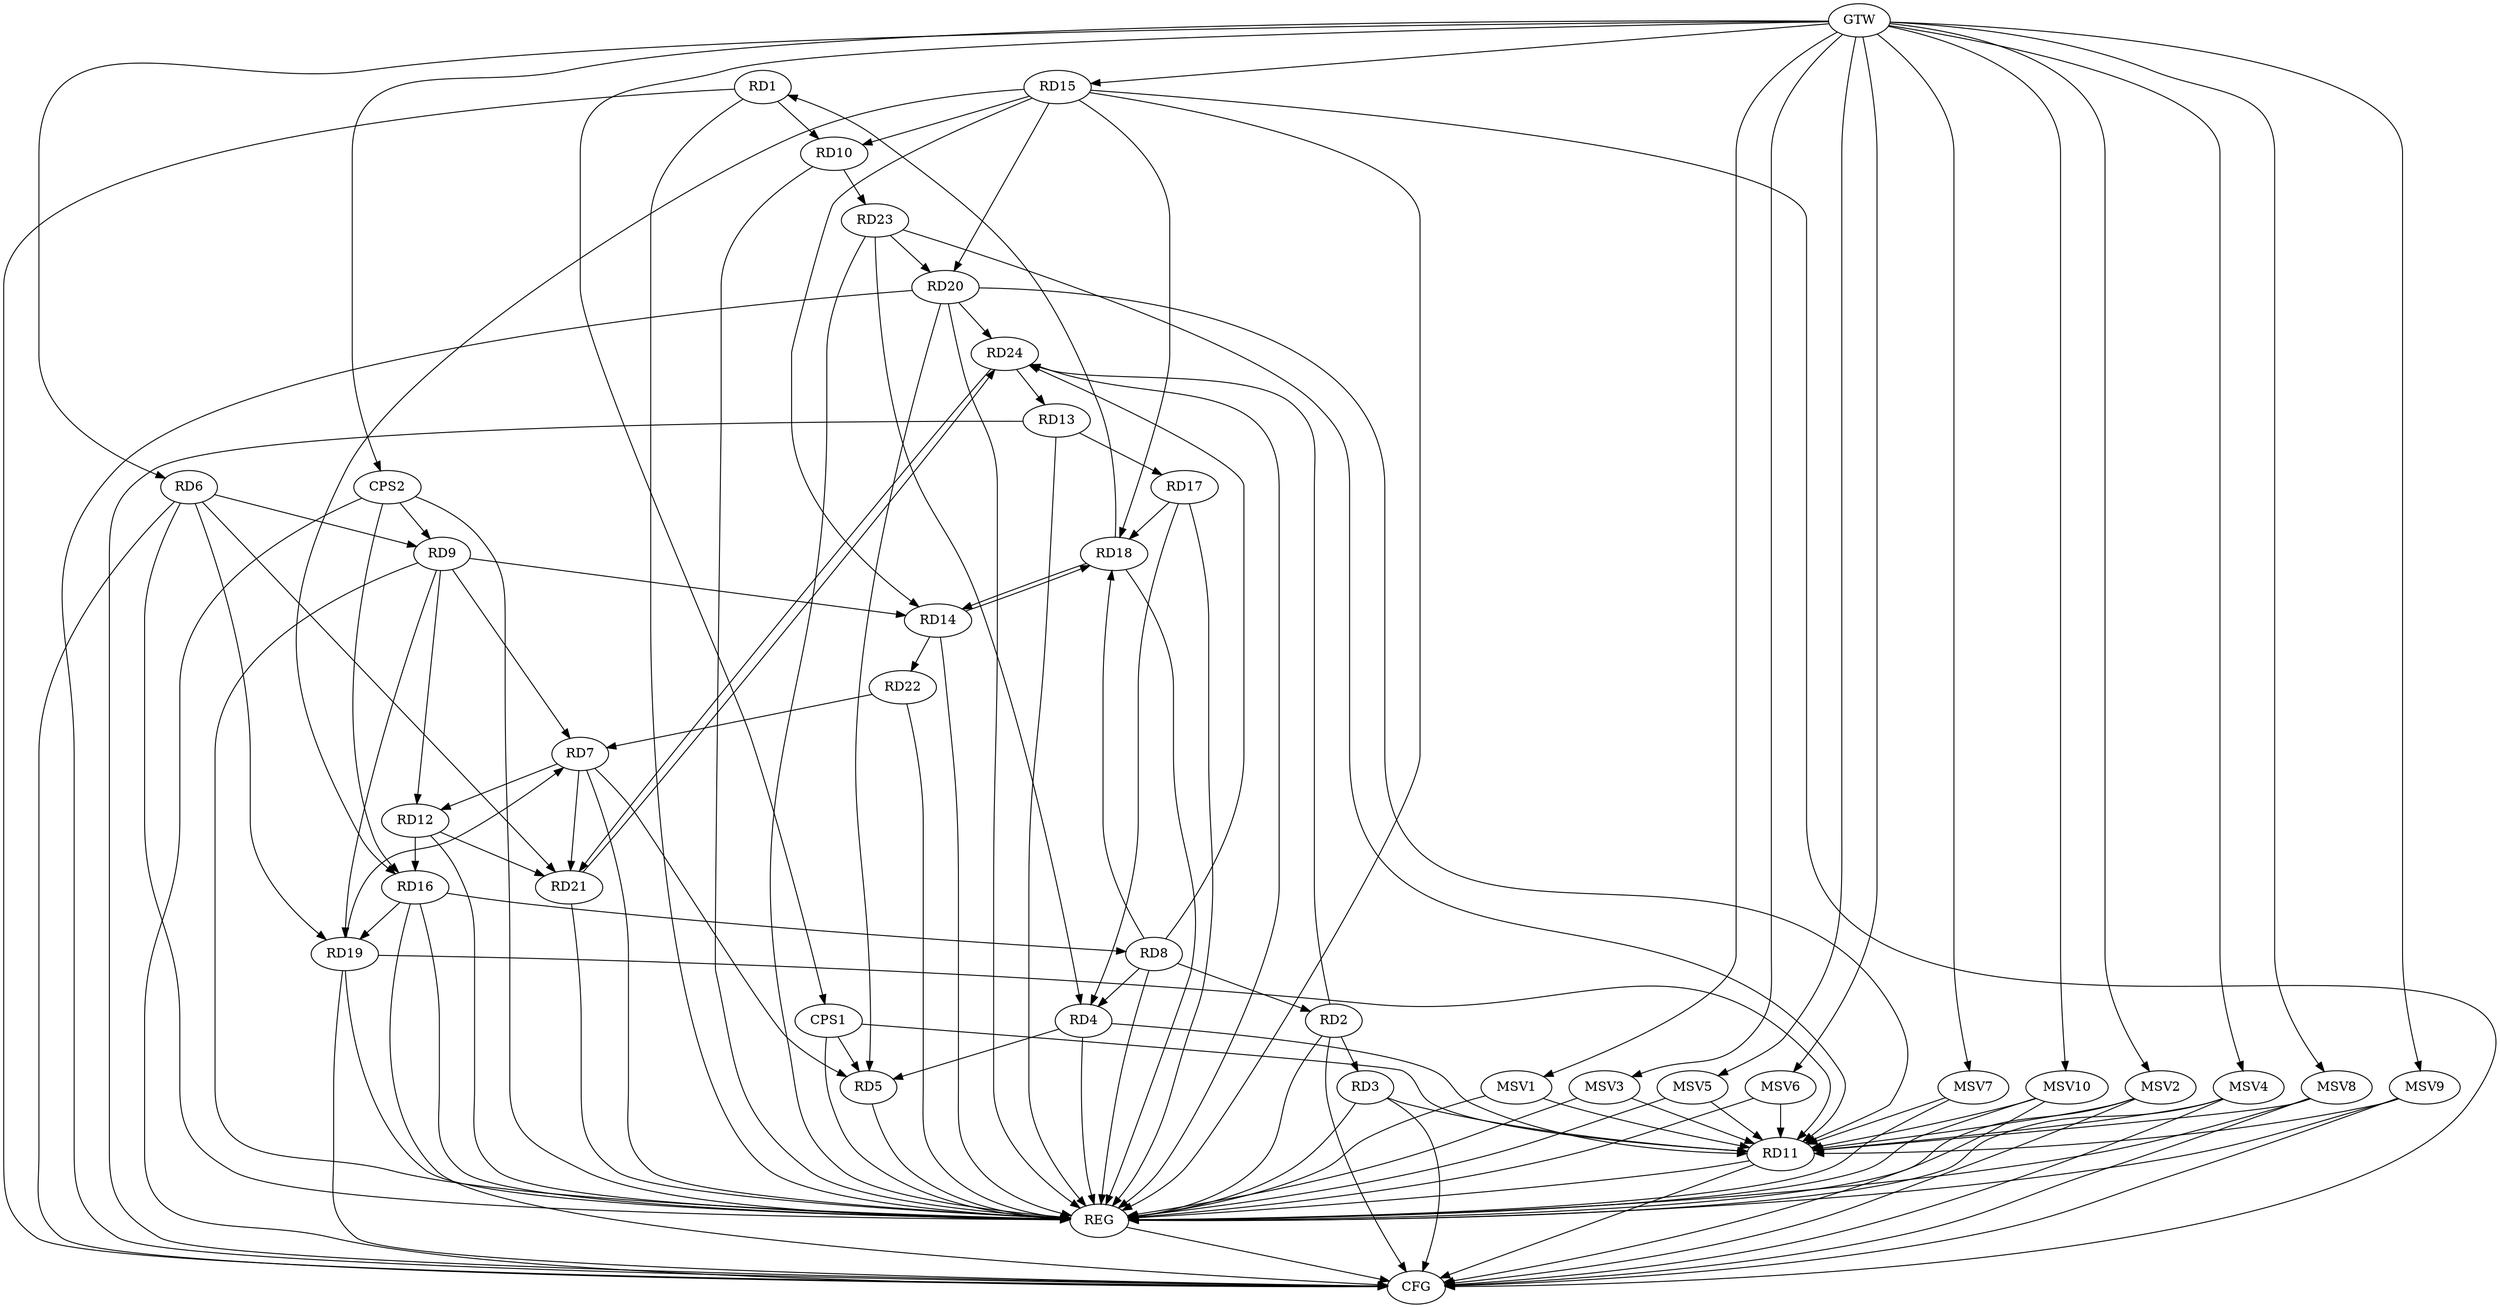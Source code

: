 strict digraph G {
  RD1 [ label="RD1" ];
  RD2 [ label="RD2" ];
  RD3 [ label="RD3" ];
  RD4 [ label="RD4" ];
  RD5 [ label="RD5" ];
  RD6 [ label="RD6" ];
  RD7 [ label="RD7" ];
  RD8 [ label="RD8" ];
  RD9 [ label="RD9" ];
  RD10 [ label="RD10" ];
  RD11 [ label="RD11" ];
  RD12 [ label="RD12" ];
  RD13 [ label="RD13" ];
  RD14 [ label="RD14" ];
  RD15 [ label="RD15" ];
  RD16 [ label="RD16" ];
  RD17 [ label="RD17" ];
  RD18 [ label="RD18" ];
  RD19 [ label="RD19" ];
  RD20 [ label="RD20" ];
  RD21 [ label="RD21" ];
  RD22 [ label="RD22" ];
  RD23 [ label="RD23" ];
  RD24 [ label="RD24" ];
  CPS1 [ label="CPS1" ];
  CPS2 [ label="CPS2" ];
  GTW [ label="GTW" ];
  REG [ label="REG" ];
  CFG [ label="CFG" ];
  MSV1 [ label="MSV1" ];
  MSV2 [ label="MSV2" ];
  MSV3 [ label="MSV3" ];
  MSV4 [ label="MSV4" ];
  MSV5 [ label="MSV5" ];
  MSV6 [ label="MSV6" ];
  MSV7 [ label="MSV7" ];
  MSV8 [ label="MSV8" ];
  MSV9 [ label="MSV9" ];
  MSV10 [ label="MSV10" ];
  RD1 -> RD10;
  RD18 -> RD1;
  RD2 -> RD3;
  RD8 -> RD2;
  RD2 -> RD24;
  RD3 -> RD11;
  RD4 -> RD5;
  RD8 -> RD4;
  RD4 -> RD11;
  RD17 -> RD4;
  RD23 -> RD4;
  RD7 -> RD5;
  RD20 -> RD5;
  RD6 -> RD9;
  RD6 -> RD19;
  RD6 -> RD21;
  RD9 -> RD7;
  RD7 -> RD12;
  RD19 -> RD7;
  RD7 -> RD21;
  RD22 -> RD7;
  RD16 -> RD8;
  RD8 -> RD18;
  RD8 -> RD24;
  RD9 -> RD12;
  RD9 -> RD14;
  RD9 -> RD19;
  RD15 -> RD10;
  RD10 -> RD23;
  RD19 -> RD11;
  RD20 -> RD11;
  RD23 -> RD11;
  RD12 -> RD16;
  RD12 -> RD21;
  RD13 -> RD17;
  RD24 -> RD13;
  RD15 -> RD14;
  RD14 -> RD18;
  RD18 -> RD14;
  RD14 -> RD22;
  RD15 -> RD16;
  RD15 -> RD18;
  RD15 -> RD20;
  RD16 -> RD19;
  RD17 -> RD18;
  RD23 -> RD20;
  RD20 -> RD24;
  RD21 -> RD24;
  RD24 -> RD21;
  CPS1 -> RD5;
  CPS1 -> RD11;
  CPS2 -> RD16;
  CPS2 -> RD9;
  GTW -> RD6;
  GTW -> RD15;
  GTW -> CPS1;
  GTW -> CPS2;
  RD1 -> REG;
  RD2 -> REG;
  RD3 -> REG;
  RD4 -> REG;
  RD5 -> REG;
  RD6 -> REG;
  RD7 -> REG;
  RD8 -> REG;
  RD9 -> REG;
  RD10 -> REG;
  RD11 -> REG;
  RD12 -> REG;
  RD13 -> REG;
  RD14 -> REG;
  RD15 -> REG;
  RD16 -> REG;
  RD17 -> REG;
  RD18 -> REG;
  RD19 -> REG;
  RD20 -> REG;
  RD21 -> REG;
  RD22 -> REG;
  RD23 -> REG;
  RD24 -> REG;
  CPS1 -> REG;
  CPS2 -> REG;
  RD13 -> CFG;
  RD19 -> CFG;
  RD3 -> CFG;
  RD11 -> CFG;
  RD20 -> CFG;
  RD16 -> CFG;
  RD2 -> CFG;
  CPS2 -> CFG;
  RD1 -> CFG;
  RD6 -> CFG;
  RD15 -> CFG;
  REG -> CFG;
  MSV1 -> RD11;
  MSV2 -> RD11;
  GTW -> MSV1;
  MSV1 -> REG;
  GTW -> MSV2;
  MSV2 -> REG;
  MSV2 -> CFG;
  MSV3 -> RD11;
  MSV4 -> RD11;
  GTW -> MSV3;
  MSV3 -> REG;
  GTW -> MSV4;
  MSV4 -> REG;
  MSV4 -> CFG;
  MSV5 -> RD11;
  GTW -> MSV5;
  MSV5 -> REG;
  MSV6 -> RD11;
  GTW -> MSV6;
  MSV6 -> REG;
  MSV7 -> RD11;
  GTW -> MSV7;
  MSV7 -> REG;
  MSV8 -> RD11;
  GTW -> MSV8;
  MSV8 -> REG;
  MSV8 -> CFG;
  MSV9 -> RD11;
  MSV10 -> RD11;
  GTW -> MSV9;
  MSV9 -> REG;
  MSV9 -> CFG;
  GTW -> MSV10;
  MSV10 -> REG;
  MSV10 -> CFG;
}
